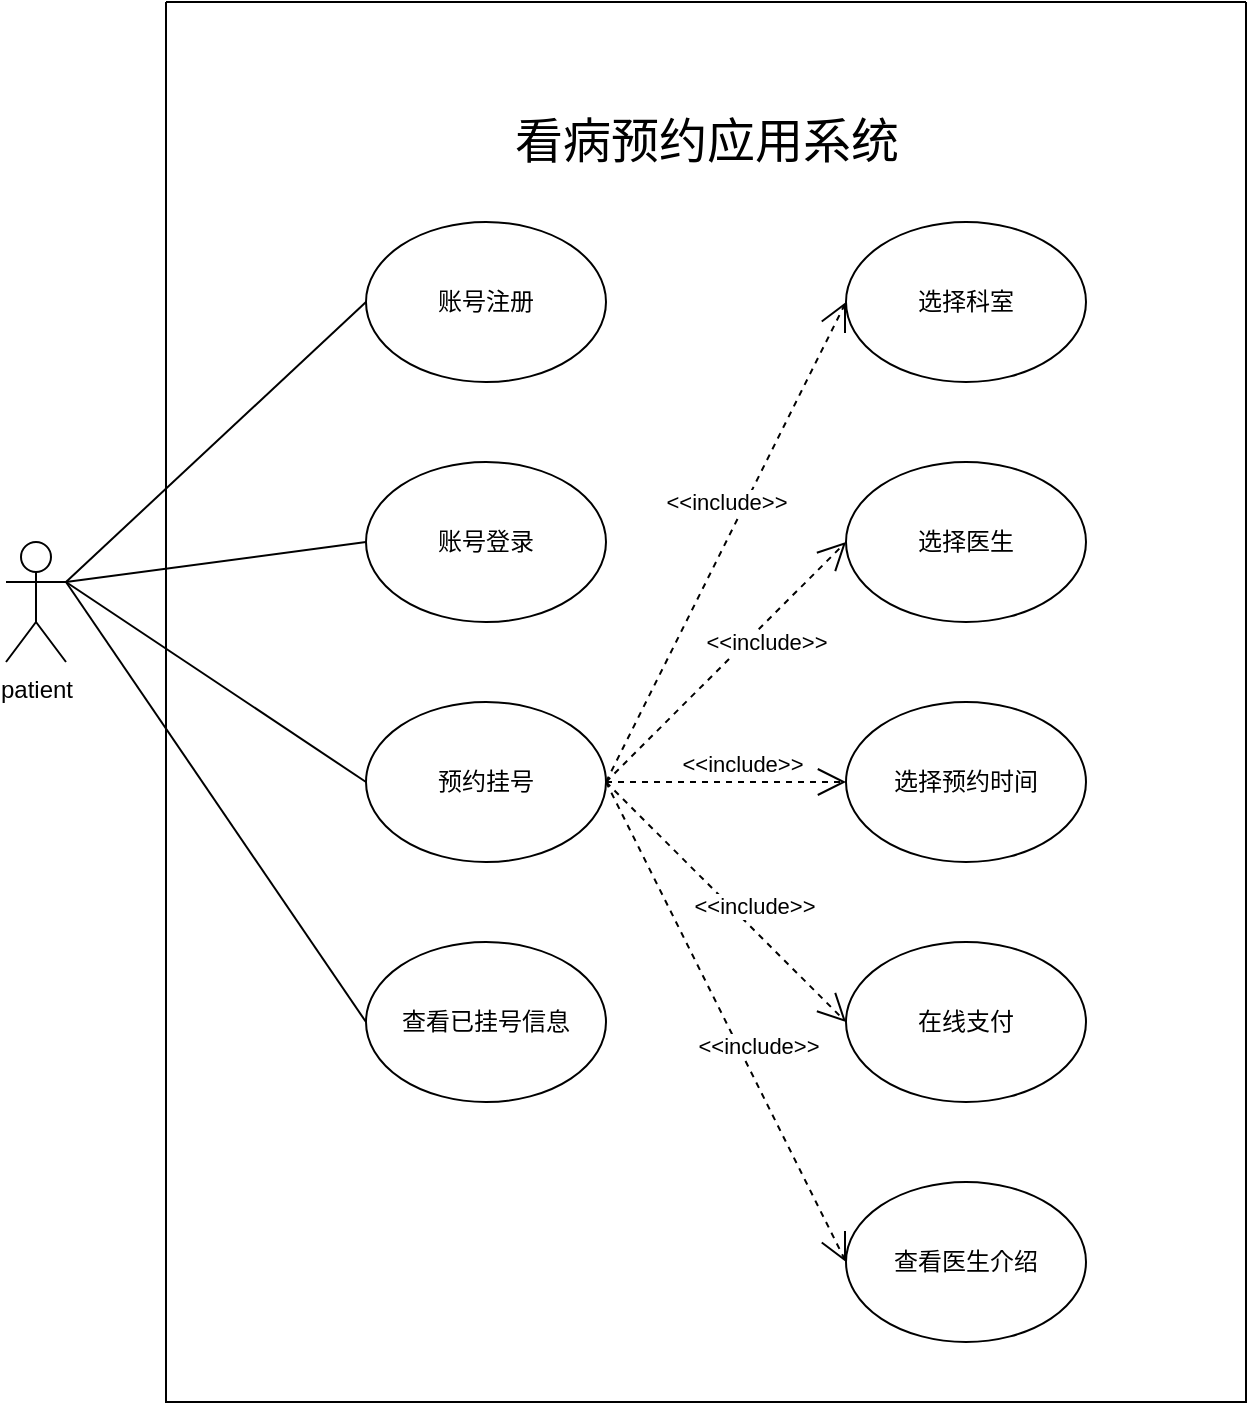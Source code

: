 <mxfile version="22.1.2" type="device">
  <diagram name="第 1 页" id="H-cbhvaH35qIghtOsvY_">
    <mxGraphModel dx="802" dy="1017" grid="1" gridSize="10" guides="1" tooltips="1" connect="1" arrows="1" fold="1" page="1" pageScale="1" pageWidth="827" pageHeight="1169" math="0" shadow="0">
      <root>
        <mxCell id="0" />
        <mxCell id="1" parent="0" />
        <mxCell id="93n5Ftndzx-IgGin-ARA-1" value="" style="swimlane;startSize=0;" vertex="1" parent="1">
          <mxGeometry x="130" y="160" width="540" height="700" as="geometry">
            <mxRectangle x="130" y="160" width="50" height="40" as="alternateBounds" />
          </mxGeometry>
        </mxCell>
        <mxCell id="93n5Ftndzx-IgGin-ARA-2" value="&lt;font style=&quot;font-size: 24px;&quot;&gt;看病预约应用系统&lt;/font&gt;" style="text;html=1;align=center;verticalAlign=middle;resizable=0;points=[];autosize=1;strokeColor=none;fillColor=none;" vertex="1" parent="93n5Ftndzx-IgGin-ARA-1">
          <mxGeometry x="160" y="50" width="220" height="40" as="geometry" />
        </mxCell>
        <mxCell id="93n5Ftndzx-IgGin-ARA-3" value="账号注册" style="ellipse;whiteSpace=wrap;html=1;" vertex="1" parent="93n5Ftndzx-IgGin-ARA-1">
          <mxGeometry x="100" y="110" width="120" height="80" as="geometry" />
        </mxCell>
        <mxCell id="93n5Ftndzx-IgGin-ARA-5" value="账号登录" style="ellipse;whiteSpace=wrap;html=1;" vertex="1" parent="93n5Ftndzx-IgGin-ARA-1">
          <mxGeometry x="100" y="230" width="120" height="80" as="geometry" />
        </mxCell>
        <mxCell id="93n5Ftndzx-IgGin-ARA-6" value="预约挂号" style="ellipse;whiteSpace=wrap;html=1;" vertex="1" parent="93n5Ftndzx-IgGin-ARA-1">
          <mxGeometry x="100" y="350" width="120" height="80" as="geometry" />
        </mxCell>
        <mxCell id="93n5Ftndzx-IgGin-ARA-7" value="查看已挂号信息" style="ellipse;whiteSpace=wrap;html=1;" vertex="1" parent="93n5Ftndzx-IgGin-ARA-1">
          <mxGeometry x="100" y="470" width="120" height="80" as="geometry" />
        </mxCell>
        <mxCell id="93n5Ftndzx-IgGin-ARA-8" value="选择科室" style="ellipse;whiteSpace=wrap;html=1;" vertex="1" parent="93n5Ftndzx-IgGin-ARA-1">
          <mxGeometry x="340" y="110" width="120" height="80" as="geometry" />
        </mxCell>
        <mxCell id="93n5Ftndzx-IgGin-ARA-9" value="选择医生" style="ellipse;whiteSpace=wrap;html=1;" vertex="1" parent="93n5Ftndzx-IgGin-ARA-1">
          <mxGeometry x="340" y="230" width="120" height="80" as="geometry" />
        </mxCell>
        <mxCell id="93n5Ftndzx-IgGin-ARA-10" value="选择预约时间" style="ellipse;whiteSpace=wrap;html=1;" vertex="1" parent="93n5Ftndzx-IgGin-ARA-1">
          <mxGeometry x="340" y="350" width="120" height="80" as="geometry" />
        </mxCell>
        <mxCell id="93n5Ftndzx-IgGin-ARA-11" value="在线支付" style="ellipse;whiteSpace=wrap;html=1;" vertex="1" parent="93n5Ftndzx-IgGin-ARA-1">
          <mxGeometry x="340" y="470" width="120" height="80" as="geometry" />
        </mxCell>
        <mxCell id="93n5Ftndzx-IgGin-ARA-12" value="查看医生介绍" style="ellipse;whiteSpace=wrap;html=1;" vertex="1" parent="93n5Ftndzx-IgGin-ARA-1">
          <mxGeometry x="340" y="590" width="120" height="80" as="geometry" />
        </mxCell>
        <mxCell id="93n5Ftndzx-IgGin-ARA-17" value="&amp;lt;&amp;lt;include&amp;gt;&amp;gt;" style="endArrow=open;endSize=12;dashed=1;html=1;rounded=0;exitX=1;exitY=0.5;exitDx=0;exitDy=0;entryX=0;entryY=0.5;entryDx=0;entryDy=0;" edge="1" parent="93n5Ftndzx-IgGin-ARA-1" source="93n5Ftndzx-IgGin-ARA-6" target="93n5Ftndzx-IgGin-ARA-8">
          <mxGeometry x="0.133" y="9" width="160" relative="1" as="geometry">
            <mxPoint x="230" y="200" as="sourcePoint" />
            <mxPoint x="390" y="200" as="targetPoint" />
            <mxPoint as="offset" />
          </mxGeometry>
        </mxCell>
        <mxCell id="93n5Ftndzx-IgGin-ARA-19" value="&amp;lt;&amp;lt;include&amp;gt;&amp;gt;" style="endArrow=open;endSize=12;dashed=1;html=1;rounded=0;exitX=1;exitY=0.5;exitDx=0;exitDy=0;entryX=0;entryY=0.5;entryDx=0;entryDy=0;" edge="1" parent="93n5Ftndzx-IgGin-ARA-1" source="93n5Ftndzx-IgGin-ARA-6" target="93n5Ftndzx-IgGin-ARA-10">
          <mxGeometry x="0.133" y="9" width="160" relative="1" as="geometry">
            <mxPoint x="240" y="410" as="sourcePoint" />
            <mxPoint x="360" y="170" as="targetPoint" />
            <mxPoint as="offset" />
          </mxGeometry>
        </mxCell>
        <mxCell id="93n5Ftndzx-IgGin-ARA-20" value="&amp;lt;&amp;lt;include&amp;gt;&amp;gt;" style="endArrow=open;endSize=12;dashed=1;html=1;rounded=0;exitX=1;exitY=0.5;exitDx=0;exitDy=0;entryX=0;entryY=0.5;entryDx=0;entryDy=0;" edge="1" parent="93n5Ftndzx-IgGin-ARA-1" source="93n5Ftndzx-IgGin-ARA-6" target="93n5Ftndzx-IgGin-ARA-11">
          <mxGeometry x="0.133" y="9" width="160" relative="1" as="geometry">
            <mxPoint x="250" y="420" as="sourcePoint" />
            <mxPoint x="370" y="180" as="targetPoint" />
            <mxPoint as="offset" />
          </mxGeometry>
        </mxCell>
        <mxCell id="93n5Ftndzx-IgGin-ARA-21" value="&amp;lt;&amp;lt;include&amp;gt;&amp;gt;" style="endArrow=open;endSize=12;dashed=1;html=1;rounded=0;exitX=1;exitY=0.5;exitDx=0;exitDy=0;entryX=0;entryY=0.5;entryDx=0;entryDy=0;" edge="1" parent="93n5Ftndzx-IgGin-ARA-1" source="93n5Ftndzx-IgGin-ARA-6" target="93n5Ftndzx-IgGin-ARA-12">
          <mxGeometry x="0.133" y="9" width="160" relative="1" as="geometry">
            <mxPoint x="260" y="430" as="sourcePoint" />
            <mxPoint x="380" y="190" as="targetPoint" />
            <mxPoint as="offset" />
          </mxGeometry>
        </mxCell>
        <mxCell id="93n5Ftndzx-IgGin-ARA-4" value="patient" style="shape=umlActor;verticalLabelPosition=bottom;verticalAlign=top;html=1;outlineConnect=0;" vertex="1" parent="1">
          <mxGeometry x="50" y="430" width="30" height="60" as="geometry" />
        </mxCell>
        <mxCell id="93n5Ftndzx-IgGin-ARA-13" value="" style="endArrow=none;html=1;rounded=0;entryX=0;entryY=0.5;entryDx=0;entryDy=0;exitX=1;exitY=0.333;exitDx=0;exitDy=0;exitPerimeter=0;" edge="1" parent="1" source="93n5Ftndzx-IgGin-ARA-4" target="93n5Ftndzx-IgGin-ARA-3">
          <mxGeometry width="50" height="50" relative="1" as="geometry">
            <mxPoint x="100" y="390" as="sourcePoint" />
            <mxPoint x="150" y="410" as="targetPoint" />
          </mxGeometry>
        </mxCell>
        <mxCell id="93n5Ftndzx-IgGin-ARA-14" value="" style="endArrow=none;html=1;rounded=0;exitX=1;exitY=0.333;exitDx=0;exitDy=0;exitPerimeter=0;entryX=0;entryY=0.5;entryDx=0;entryDy=0;" edge="1" parent="1" source="93n5Ftndzx-IgGin-ARA-4" target="93n5Ftndzx-IgGin-ARA-5">
          <mxGeometry width="50" height="50" relative="1" as="geometry">
            <mxPoint x="140" y="480" as="sourcePoint" />
            <mxPoint x="190" y="430" as="targetPoint" />
          </mxGeometry>
        </mxCell>
        <mxCell id="93n5Ftndzx-IgGin-ARA-15" value="" style="endArrow=none;html=1;rounded=0;entryX=0;entryY=0.5;entryDx=0;entryDy=0;exitX=1;exitY=0.333;exitDx=0;exitDy=0;exitPerimeter=0;" edge="1" parent="1" source="93n5Ftndzx-IgGin-ARA-4" target="93n5Ftndzx-IgGin-ARA-6">
          <mxGeometry width="50" height="50" relative="1" as="geometry">
            <mxPoint x="110" y="560" as="sourcePoint" />
            <mxPoint x="160" y="510" as="targetPoint" />
          </mxGeometry>
        </mxCell>
        <mxCell id="93n5Ftndzx-IgGin-ARA-16" value="" style="endArrow=none;html=1;rounded=0;entryX=0;entryY=0.5;entryDx=0;entryDy=0;exitX=1;exitY=0.333;exitDx=0;exitDy=0;exitPerimeter=0;" edge="1" parent="1" source="93n5Ftndzx-IgGin-ARA-4" target="93n5Ftndzx-IgGin-ARA-7">
          <mxGeometry width="50" height="50" relative="1" as="geometry">
            <mxPoint x="100" y="610" as="sourcePoint" />
            <mxPoint x="150" y="560" as="targetPoint" />
          </mxGeometry>
        </mxCell>
        <mxCell id="93n5Ftndzx-IgGin-ARA-18" value="&amp;lt;&amp;lt;include&amp;gt;&amp;gt;" style="endArrow=open;endSize=12;dashed=1;html=1;rounded=0;entryX=0;entryY=0.5;entryDx=0;entryDy=0;" edge="1" parent="1" target="93n5Ftndzx-IgGin-ARA-9">
          <mxGeometry x="0.25" y="-7" width="160" relative="1" as="geometry">
            <mxPoint x="350" y="550" as="sourcePoint" />
            <mxPoint x="480" y="320" as="targetPoint" />
            <mxPoint as="offset" />
          </mxGeometry>
        </mxCell>
      </root>
    </mxGraphModel>
  </diagram>
</mxfile>
